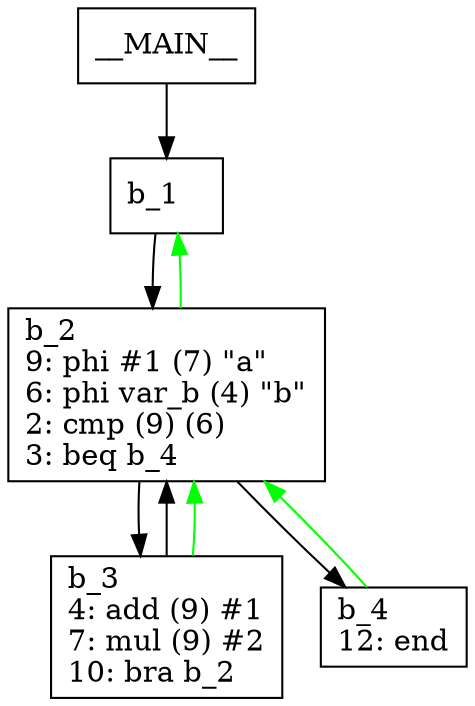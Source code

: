 digraph Computation {
node [shape=box];
__MAIN__ -> b_1;
b_1 [label="b_1\l"]
b_1 -> b_2;
b_2 [label="b_2\l9: phi #1 (7) \"a\"\l6: phi var_b (4) \"b\"\l2: cmp (9) (6)\l3: beq b_4\l"]
b_2 -> b_3;
b_3 [label="b_3\l4: add (9) #1\l7: mul (9) #2\l10: bra b_2\l"]
b_3 -> b_2;
b_3 -> b_2[color="green"];
b_2 -> b_4;
b_4 [label="b_4\l12: end\l"]
b_4 -> b_2[color="green"];
b_2 -> b_1[color="green"];
}